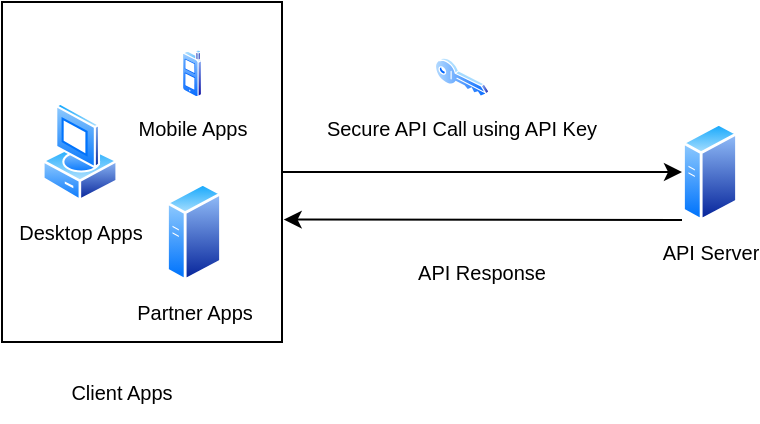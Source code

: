 <mxfile version="15.5.4" type="device"><diagram id="b45LoOU1Jfzx7-5fHBXR" name="Page-1"><mxGraphModel dx="1038" dy="529" grid="1" gridSize="10" guides="1" tooltips="1" connect="1" arrows="1" fold="1" page="1" pageScale="1" pageWidth="850" pageHeight="1100" math="0" shadow="0"><root><mxCell id="0"/><mxCell id="1" parent="0"/><mxCell id="tJdwxUFrN6p4xcMH3ztI-2" value="" style="aspect=fixed;perimeter=ellipsePerimeter;html=1;align=center;shadow=0;dashed=0;spacingTop=3;image;image=img/lib/active_directory/key.svg;fontSize=10;" vertex="1" parent="1"><mxGeometry x="236.48" y="47.62" width="27.03" height="20" as="geometry"/></mxCell><mxCell id="tJdwxUFrN6p4xcMH3ztI-3" value="" style="endArrow=classic;html=1;rounded=0;fontSize=10;entryX=0;entryY=0.5;entryDx=0;entryDy=0;" edge="1" parent="1" source="tJdwxUFrN6p4xcMH3ztI-7" target="tJdwxUFrN6p4xcMH3ztI-4"><mxGeometry width="50" height="50" relative="1" as="geometry"><mxPoint x="145" y="105" as="sourcePoint"/><mxPoint x="330" y="105" as="targetPoint"/></mxGeometry></mxCell><mxCell id="tJdwxUFrN6p4xcMH3ztI-4" value="API Server" style="aspect=fixed;perimeter=ellipsePerimeter;html=1;align=center;shadow=0;dashed=0;spacingTop=3;image;image=img/lib/active_directory/generic_server.svg;fontSize=10;" vertex="1" parent="1"><mxGeometry x="360" y="80" width="28.0" height="50" as="geometry"/></mxCell><mxCell id="tJdwxUFrN6p4xcMH3ztI-5" value="Secure API Call using API Key" style="text;html=1;strokeColor=none;fillColor=none;align=center;verticalAlign=middle;whiteSpace=wrap;rounded=0;fontSize=10;" vertex="1" parent="1"><mxGeometry x="170" y="67.62" width="160" height="30" as="geometry"/></mxCell><mxCell id="tJdwxUFrN6p4xcMH3ztI-7" value="" style="rounded=0;whiteSpace=wrap;html=1;fontSize=10;align=left;" vertex="1" parent="1"><mxGeometry x="20" y="20" width="140" height="170" as="geometry"/></mxCell><mxCell id="tJdwxUFrN6p4xcMH3ztI-10" value="Mobile Apps" style="aspect=fixed;perimeter=ellipsePerimeter;html=1;align=center;shadow=0;dashed=0;spacingTop=3;image;image=img/lib/active_directory/cell_phone.svg;fontSize=10;" vertex="1" parent="1"><mxGeometry x="110" y="43.81" width="10" height="23.81" as="geometry"/></mxCell><mxCell id="tJdwxUFrN6p4xcMH3ztI-12" value="Desktop Apps" style="aspect=fixed;perimeter=ellipsePerimeter;html=1;align=center;shadow=0;dashed=0;spacingTop=3;image;image=img/lib/active_directory/vista_client.svg;fontSize=10;" vertex="1" parent="1"><mxGeometry x="40" y="70" width="38" height="50" as="geometry"/></mxCell><mxCell id="tJdwxUFrN6p4xcMH3ztI-13" value="Partner Apps" style="aspect=fixed;perimeter=ellipsePerimeter;html=1;align=center;shadow=0;dashed=0;spacingTop=3;image;image=img/lib/active_directory/generic_server.svg;fontSize=10;" vertex="1" parent="1"><mxGeometry x="102" y="110" width="28.0" height="50" as="geometry"/></mxCell><mxCell id="tJdwxUFrN6p4xcMH3ztI-14" value="Client Apps" style="text;html=1;strokeColor=none;fillColor=none;align=center;verticalAlign=middle;whiteSpace=wrap;rounded=0;fontSize=10;" vertex="1" parent="1"><mxGeometry x="50" y="200" width="60" height="30" as="geometry"/></mxCell><mxCell id="tJdwxUFrN6p4xcMH3ztI-15" value="" style="endArrow=classic;html=1;rounded=0;fontSize=10;entryX=1.006;entryY=0.64;entryDx=0;entryDy=0;entryPerimeter=0;" edge="1" parent="1" target="tJdwxUFrN6p4xcMH3ztI-7"><mxGeometry width="50" height="50" relative="1" as="geometry"><mxPoint x="360" y="129" as="sourcePoint"/><mxPoint x="340" y="140" as="targetPoint"/></mxGeometry></mxCell><mxCell id="tJdwxUFrN6p4xcMH3ztI-16" value="API Response" style="text;html=1;strokeColor=none;fillColor=none;align=center;verticalAlign=middle;whiteSpace=wrap;rounded=0;fontSize=10;" vertex="1" parent="1"><mxGeometry x="210" y="140" width="100" height="30" as="geometry"/></mxCell></root></mxGraphModel></diagram></mxfile>